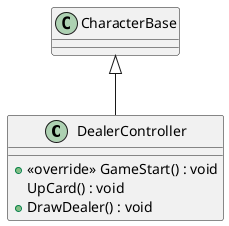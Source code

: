 @startuml
class DealerController {
    + <<override>> GameStart() : void
    UpCard() : void
    + DrawDealer() : void
}
CharacterBase <|-- DealerController
@enduml
